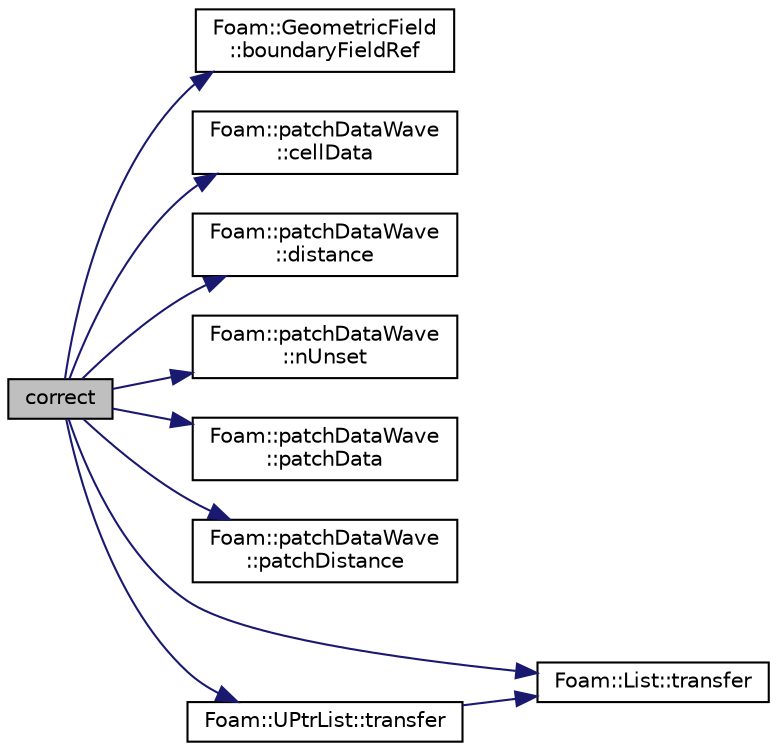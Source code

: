 digraph "correct"
{
  bgcolor="transparent";
  edge [fontname="Helvetica",fontsize="10",labelfontname="Helvetica",labelfontsize="10"];
  node [fontname="Helvetica",fontsize="10",shape=record];
  rankdir="LR";
  Node1 [label="correct",height=0.2,width=0.4,color="black", fillcolor="grey75", style="filled", fontcolor="black"];
  Node1 -> Node2 [color="midnightblue",fontsize="10",style="solid",fontname="Helvetica"];
  Node2 [label="Foam::GeometricField\l::boundaryFieldRef",height=0.2,width=0.4,color="black",URL="$a00937.html#af3831c9fea9f6ae7532a6d57cc67c959",tooltip="Return a reference to the boundary field. "];
  Node1 -> Node3 [color="midnightblue",fontsize="10",style="solid",fontname="Helvetica"];
  Node3 [label="Foam::patchDataWave\l::cellData",height=0.2,width=0.4,color="black",URL="$a01831.html#ace139c3474455c11ba9204237d182f04"];
  Node1 -> Node4 [color="midnightblue",fontsize="10",style="solid",fontname="Helvetica"];
  Node4 [label="Foam::patchDataWave\l::distance",height=0.2,width=0.4,color="black",URL="$a01831.html#a0f902fe6d5469f0d83caaa68cb635fb7"];
  Node1 -> Node5 [color="midnightblue",fontsize="10",style="solid",fontname="Helvetica"];
  Node5 [label="Foam::patchDataWave\l::nUnset",height=0.2,width=0.4,color="black",URL="$a01831.html#a6f7e11cc8e721ec61dc51f8dfc77b4f5"];
  Node1 -> Node6 [color="midnightblue",fontsize="10",style="solid",fontname="Helvetica"];
  Node6 [label="Foam::patchDataWave\l::patchData",height=0.2,width=0.4,color="black",URL="$a01831.html#aaf28253c32556fff56536c11874f8853"];
  Node1 -> Node7 [color="midnightblue",fontsize="10",style="solid",fontname="Helvetica"];
  Node7 [label="Foam::patchDataWave\l::patchDistance",height=0.2,width=0.4,color="black",URL="$a01831.html#aad34cd2de327f0d73e0eadfaee4b4078"];
  Node1 -> Node8 [color="midnightblue",fontsize="10",style="solid",fontname="Helvetica"];
  Node8 [label="Foam::List::transfer",height=0.2,width=0.4,color="black",URL="$a01397.html#a25ad1d2084d16b234b0cf91c07e832c0",tooltip="Transfer the contents of the argument List into this list. "];
  Node1 -> Node9 [color="midnightblue",fontsize="10",style="solid",fontname="Helvetica"];
  Node9 [label="Foam::UPtrList::transfer",height=0.2,width=0.4,color="black",URL="$a02880.html#a3244b3259c1d5a8c618a0954389e4a9d",tooltip="Transfer the contents of the argument UPtrList into this. "];
  Node9 -> Node8 [color="midnightblue",fontsize="10",style="solid",fontname="Helvetica"];
}
